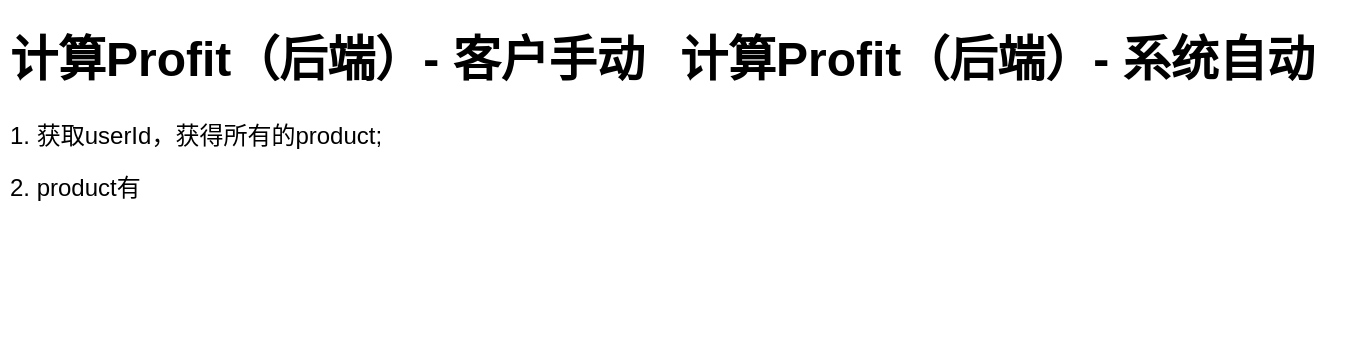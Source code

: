 <mxfile>
    <diagram id="sk6paGx4A0O1712qj14Z" name="第 1 页">
        <mxGraphModel dx="678" dy="540" grid="0" gridSize="10" guides="1" tooltips="1" connect="1" arrows="1" fold="1" page="1" pageScale="1" pageWidth="827" pageHeight="1169" math="0" shadow="0">
            <root>
                <mxCell id="0"/>
                <mxCell id="1" parent="0"/>
                <mxCell id="3" value="&lt;h1&gt;计算Profit（后端）- 客户手动&lt;/h1&gt;&lt;p&gt;1. 获取userId，获得所有的product;&lt;/p&gt;&lt;p&gt;2. product有&lt;/p&gt;" style="text;html=1;strokeColor=none;fillColor=none;spacing=5;spacingTop=-20;whiteSpace=wrap;overflow=hidden;rounded=0;" vertex="1" parent="1">
                    <mxGeometry x="13" y="30" width="350" height="160" as="geometry"/>
                </mxCell>
                <mxCell id="4" value="&lt;h1&gt;计算Profit（后端）- 系统自动&lt;/h1&gt;&lt;p&gt;&lt;br&gt;&lt;/p&gt;" style="text;html=1;strokeColor=none;fillColor=none;spacing=5;spacingTop=-20;whiteSpace=wrap;overflow=hidden;rounded=0;" vertex="1" parent="1">
                    <mxGeometry x="348" y="30" width="350" height="160" as="geometry"/>
                </mxCell>
            </root>
        </mxGraphModel>
    </diagram>
</mxfile>